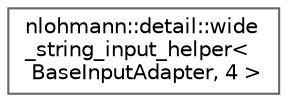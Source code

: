 digraph "Graphical Class Hierarchy"
{
 // LATEX_PDF_SIZE
  bgcolor="transparent";
  edge [fontname=Helvetica,fontsize=10,labelfontname=Helvetica,labelfontsize=10];
  node [fontname=Helvetica,fontsize=10,shape=box,height=0.2,width=0.4];
  rankdir="LR";
  Node0 [id="Node000000",label="nlohmann::detail::wide\l_string_input_helper\<\l BaseInputAdapter, 4 \>",height=0.2,width=0.4,color="grey40", fillcolor="white", style="filled",URL="$structnlohmann_1_1detail_1_1wide__string__input__helper_3_01_base_input_adapter_00_014_01_4.html",tooltip=" "];
}
